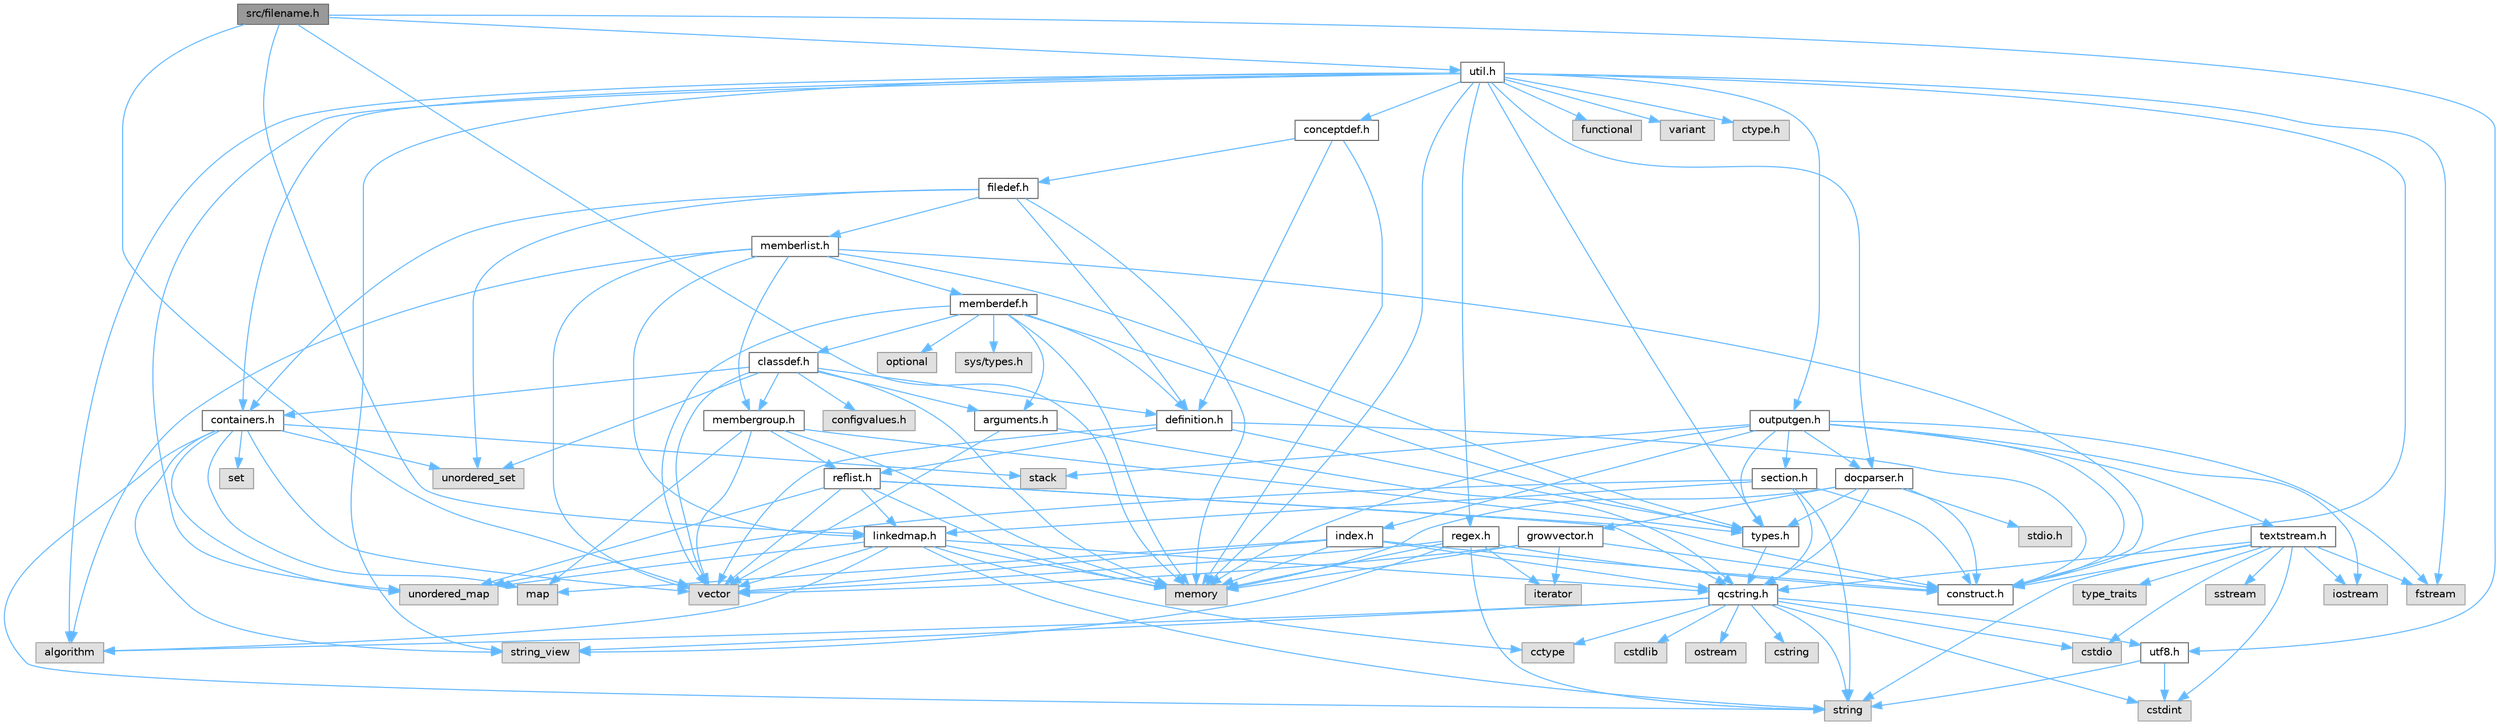 digraph "src/filename.h"
{
 // INTERACTIVE_SVG=YES
 // LATEX_PDF_SIZE
  bgcolor="transparent";
  edge [fontname=Helvetica,fontsize=10,labelfontname=Helvetica,labelfontsize=10];
  node [fontname=Helvetica,fontsize=10,shape=box,height=0.2,width=0.4];
  Node1 [id="Node000001",label="src/filename.h",height=0.2,width=0.4,color="gray40", fillcolor="grey60", style="filled", fontcolor="black",tooltip=" "];
  Node1 -> Node2 [id="edge1_Node000001_Node000002",color="steelblue1",style="solid",tooltip=" "];
  Node2 [id="Node000002",label="memory",height=0.2,width=0.4,color="grey60", fillcolor="#E0E0E0", style="filled",tooltip=" "];
  Node1 -> Node3 [id="edge2_Node000001_Node000003",color="steelblue1",style="solid",tooltip=" "];
  Node3 [id="Node000003",label="vector",height=0.2,width=0.4,color="grey60", fillcolor="#E0E0E0", style="filled",tooltip=" "];
  Node1 -> Node4 [id="edge3_Node000001_Node000004",color="steelblue1",style="solid",tooltip=" "];
  Node4 [id="Node000004",label="linkedmap.h",height=0.2,width=0.4,color="grey40", fillcolor="white", style="filled",URL="$da/de1/linkedmap_8h.html",tooltip=" "];
  Node4 -> Node5 [id="edge4_Node000004_Node000005",color="steelblue1",style="solid",tooltip=" "];
  Node5 [id="Node000005",label="unordered_map",height=0.2,width=0.4,color="grey60", fillcolor="#E0E0E0", style="filled",tooltip=" "];
  Node4 -> Node3 [id="edge5_Node000004_Node000003",color="steelblue1",style="solid",tooltip=" "];
  Node4 -> Node2 [id="edge6_Node000004_Node000002",color="steelblue1",style="solid",tooltip=" "];
  Node4 -> Node6 [id="edge7_Node000004_Node000006",color="steelblue1",style="solid",tooltip=" "];
  Node6 [id="Node000006",label="string",height=0.2,width=0.4,color="grey60", fillcolor="#E0E0E0", style="filled",tooltip=" "];
  Node4 -> Node7 [id="edge8_Node000004_Node000007",color="steelblue1",style="solid",tooltip=" "];
  Node7 [id="Node000007",label="algorithm",height=0.2,width=0.4,color="grey60", fillcolor="#E0E0E0", style="filled",tooltip=" "];
  Node4 -> Node8 [id="edge9_Node000004_Node000008",color="steelblue1",style="solid",tooltip=" "];
  Node8 [id="Node000008",label="cctype",height=0.2,width=0.4,color="grey60", fillcolor="#E0E0E0", style="filled",tooltip=" "];
  Node4 -> Node9 [id="edge10_Node000004_Node000009",color="steelblue1",style="solid",tooltip=" "];
  Node9 [id="Node000009",label="qcstring.h",height=0.2,width=0.4,color="grey40", fillcolor="white", style="filled",URL="$d7/d5c/qcstring_8h.html",tooltip=" "];
  Node9 -> Node6 [id="edge11_Node000009_Node000006",color="steelblue1",style="solid",tooltip=" "];
  Node9 -> Node10 [id="edge12_Node000009_Node000010",color="steelblue1",style="solid",tooltip=" "];
  Node10 [id="Node000010",label="string_view",height=0.2,width=0.4,color="grey60", fillcolor="#E0E0E0", style="filled",tooltip=" "];
  Node9 -> Node7 [id="edge13_Node000009_Node000007",color="steelblue1",style="solid",tooltip=" "];
  Node9 -> Node8 [id="edge14_Node000009_Node000008",color="steelblue1",style="solid",tooltip=" "];
  Node9 -> Node11 [id="edge15_Node000009_Node000011",color="steelblue1",style="solid",tooltip=" "];
  Node11 [id="Node000011",label="cstring",height=0.2,width=0.4,color="grey60", fillcolor="#E0E0E0", style="filled",tooltip=" "];
  Node9 -> Node12 [id="edge16_Node000009_Node000012",color="steelblue1",style="solid",tooltip=" "];
  Node12 [id="Node000012",label="cstdio",height=0.2,width=0.4,color="grey60", fillcolor="#E0E0E0", style="filled",tooltip=" "];
  Node9 -> Node13 [id="edge17_Node000009_Node000013",color="steelblue1",style="solid",tooltip=" "];
  Node13 [id="Node000013",label="cstdlib",height=0.2,width=0.4,color="grey60", fillcolor="#E0E0E0", style="filled",tooltip=" "];
  Node9 -> Node14 [id="edge18_Node000009_Node000014",color="steelblue1",style="solid",tooltip=" "];
  Node14 [id="Node000014",label="cstdint",height=0.2,width=0.4,color="grey60", fillcolor="#E0E0E0", style="filled",tooltip=" "];
  Node9 -> Node15 [id="edge19_Node000009_Node000015",color="steelblue1",style="solid",tooltip=" "];
  Node15 [id="Node000015",label="ostream",height=0.2,width=0.4,color="grey60", fillcolor="#E0E0E0", style="filled",tooltip=" "];
  Node9 -> Node16 [id="edge20_Node000009_Node000016",color="steelblue1",style="solid",tooltip=" "];
  Node16 [id="Node000016",label="utf8.h",height=0.2,width=0.4,color="grey40", fillcolor="white", style="filled",URL="$db/d7c/utf8_8h.html",tooltip="Various UTF8 related helper functions."];
  Node16 -> Node14 [id="edge21_Node000016_Node000014",color="steelblue1",style="solid",tooltip=" "];
  Node16 -> Node6 [id="edge22_Node000016_Node000006",color="steelblue1",style="solid",tooltip=" "];
  Node1 -> Node16 [id="edge23_Node000001_Node000016",color="steelblue1",style="solid",tooltip=" "];
  Node1 -> Node17 [id="edge24_Node000001_Node000017",color="steelblue1",style="solid",tooltip=" "];
  Node17 [id="Node000017",label="util.h",height=0.2,width=0.4,color="grey40", fillcolor="white", style="filled",URL="$d8/d3c/util_8h.html",tooltip="A bunch of utility functions."];
  Node17 -> Node2 [id="edge25_Node000017_Node000002",color="steelblue1",style="solid",tooltip=" "];
  Node17 -> Node5 [id="edge26_Node000017_Node000005",color="steelblue1",style="solid",tooltip=" "];
  Node17 -> Node7 [id="edge27_Node000017_Node000007",color="steelblue1",style="solid",tooltip=" "];
  Node17 -> Node18 [id="edge28_Node000017_Node000018",color="steelblue1",style="solid",tooltip=" "];
  Node18 [id="Node000018",label="functional",height=0.2,width=0.4,color="grey60", fillcolor="#E0E0E0", style="filled",tooltip=" "];
  Node17 -> Node19 [id="edge29_Node000017_Node000019",color="steelblue1",style="solid",tooltip=" "];
  Node19 [id="Node000019",label="fstream",height=0.2,width=0.4,color="grey60", fillcolor="#E0E0E0", style="filled",tooltip=" "];
  Node17 -> Node20 [id="edge30_Node000017_Node000020",color="steelblue1",style="solid",tooltip=" "];
  Node20 [id="Node000020",label="variant",height=0.2,width=0.4,color="grey60", fillcolor="#E0E0E0", style="filled",tooltip=" "];
  Node17 -> Node10 [id="edge31_Node000017_Node000010",color="steelblue1",style="solid",tooltip=" "];
  Node17 -> Node21 [id="edge32_Node000017_Node000021",color="steelblue1",style="solid",tooltip=" "];
  Node21 [id="Node000021",label="ctype.h",height=0.2,width=0.4,color="grey60", fillcolor="#E0E0E0", style="filled",tooltip=" "];
  Node17 -> Node22 [id="edge33_Node000017_Node000022",color="steelblue1",style="solid",tooltip=" "];
  Node22 [id="Node000022",label="types.h",height=0.2,width=0.4,color="grey40", fillcolor="white", style="filled",URL="$d9/d49/types_8h.html",tooltip="This file contains a number of basic enums and types."];
  Node22 -> Node9 [id="edge34_Node000022_Node000009",color="steelblue1",style="solid",tooltip=" "];
  Node17 -> Node23 [id="edge35_Node000017_Node000023",color="steelblue1",style="solid",tooltip=" "];
  Node23 [id="Node000023",label="docparser.h",height=0.2,width=0.4,color="grey40", fillcolor="white", style="filled",URL="$de/d9c/docparser_8h.html",tooltip=" "];
  Node23 -> Node24 [id="edge36_Node000023_Node000024",color="steelblue1",style="solid",tooltip=" "];
  Node24 [id="Node000024",label="stdio.h",height=0.2,width=0.4,color="grey60", fillcolor="#E0E0E0", style="filled",tooltip=" "];
  Node23 -> Node2 [id="edge37_Node000023_Node000002",color="steelblue1",style="solid",tooltip=" "];
  Node23 -> Node9 [id="edge38_Node000023_Node000009",color="steelblue1",style="solid",tooltip=" "];
  Node23 -> Node25 [id="edge39_Node000023_Node000025",color="steelblue1",style="solid",tooltip=" "];
  Node25 [id="Node000025",label="growvector.h",height=0.2,width=0.4,color="grey40", fillcolor="white", style="filled",URL="$d7/d50/growvector_8h.html",tooltip=" "];
  Node25 -> Node3 [id="edge40_Node000025_Node000003",color="steelblue1",style="solid",tooltip=" "];
  Node25 -> Node2 [id="edge41_Node000025_Node000002",color="steelblue1",style="solid",tooltip=" "];
  Node25 -> Node26 [id="edge42_Node000025_Node000026",color="steelblue1",style="solid",tooltip=" "];
  Node26 [id="Node000026",label="iterator",height=0.2,width=0.4,color="grey60", fillcolor="#E0E0E0", style="filled",tooltip=" "];
  Node25 -> Node27 [id="edge43_Node000025_Node000027",color="steelblue1",style="solid",tooltip=" "];
  Node27 [id="Node000027",label="construct.h",height=0.2,width=0.4,color="grey40", fillcolor="white", style="filled",URL="$d7/dfc/construct_8h.html",tooltip=" "];
  Node23 -> Node27 [id="edge44_Node000023_Node000027",color="steelblue1",style="solid",tooltip=" "];
  Node23 -> Node22 [id="edge45_Node000023_Node000022",color="steelblue1",style="solid",tooltip=" "];
  Node17 -> Node28 [id="edge46_Node000017_Node000028",color="steelblue1",style="solid",tooltip=" "];
  Node28 [id="Node000028",label="containers.h",height=0.2,width=0.4,color="grey40", fillcolor="white", style="filled",URL="$d5/d75/containers_8h.html",tooltip=" "];
  Node28 -> Node3 [id="edge47_Node000028_Node000003",color="steelblue1",style="solid",tooltip=" "];
  Node28 -> Node6 [id="edge48_Node000028_Node000006",color="steelblue1",style="solid",tooltip=" "];
  Node28 -> Node10 [id="edge49_Node000028_Node000010",color="steelblue1",style="solid",tooltip=" "];
  Node28 -> Node29 [id="edge50_Node000028_Node000029",color="steelblue1",style="solid",tooltip=" "];
  Node29 [id="Node000029",label="set",height=0.2,width=0.4,color="grey60", fillcolor="#E0E0E0", style="filled",tooltip=" "];
  Node28 -> Node30 [id="edge51_Node000028_Node000030",color="steelblue1",style="solid",tooltip=" "];
  Node30 [id="Node000030",label="map",height=0.2,width=0.4,color="grey60", fillcolor="#E0E0E0", style="filled",tooltip=" "];
  Node28 -> Node31 [id="edge52_Node000028_Node000031",color="steelblue1",style="solid",tooltip=" "];
  Node31 [id="Node000031",label="unordered_set",height=0.2,width=0.4,color="grey60", fillcolor="#E0E0E0", style="filled",tooltip=" "];
  Node28 -> Node5 [id="edge53_Node000028_Node000005",color="steelblue1",style="solid",tooltip=" "];
  Node28 -> Node32 [id="edge54_Node000028_Node000032",color="steelblue1",style="solid",tooltip=" "];
  Node32 [id="Node000032",label="stack",height=0.2,width=0.4,color="grey60", fillcolor="#E0E0E0", style="filled",tooltip=" "];
  Node17 -> Node33 [id="edge55_Node000017_Node000033",color="steelblue1",style="solid",tooltip=" "];
  Node33 [id="Node000033",label="outputgen.h",height=0.2,width=0.4,color="grey40", fillcolor="white", style="filled",URL="$df/d06/outputgen_8h.html",tooltip=" "];
  Node33 -> Node2 [id="edge56_Node000033_Node000002",color="steelblue1",style="solid",tooltip=" "];
  Node33 -> Node32 [id="edge57_Node000033_Node000032",color="steelblue1",style="solid",tooltip=" "];
  Node33 -> Node34 [id="edge58_Node000033_Node000034",color="steelblue1",style="solid",tooltip=" "];
  Node34 [id="Node000034",label="iostream",height=0.2,width=0.4,color="grey60", fillcolor="#E0E0E0", style="filled",tooltip=" "];
  Node33 -> Node19 [id="edge59_Node000033_Node000019",color="steelblue1",style="solid",tooltip=" "];
  Node33 -> Node22 [id="edge60_Node000033_Node000022",color="steelblue1",style="solid",tooltip=" "];
  Node33 -> Node35 [id="edge61_Node000033_Node000035",color="steelblue1",style="solid",tooltip=" "];
  Node35 [id="Node000035",label="index.h",height=0.2,width=0.4,color="grey40", fillcolor="white", style="filled",URL="$d1/db5/index_8h.html",tooltip=" "];
  Node35 -> Node2 [id="edge62_Node000035_Node000002",color="steelblue1",style="solid",tooltip=" "];
  Node35 -> Node3 [id="edge63_Node000035_Node000003",color="steelblue1",style="solid",tooltip=" "];
  Node35 -> Node30 [id="edge64_Node000035_Node000030",color="steelblue1",style="solid",tooltip=" "];
  Node35 -> Node9 [id="edge65_Node000035_Node000009",color="steelblue1",style="solid",tooltip=" "];
  Node35 -> Node27 [id="edge66_Node000035_Node000027",color="steelblue1",style="solid",tooltip=" "];
  Node33 -> Node36 [id="edge67_Node000033_Node000036",color="steelblue1",style="solid",tooltip=" "];
  Node36 [id="Node000036",label="section.h",height=0.2,width=0.4,color="grey40", fillcolor="white", style="filled",URL="$d1/d2a/section_8h.html",tooltip=" "];
  Node36 -> Node6 [id="edge68_Node000036_Node000006",color="steelblue1",style="solid",tooltip=" "];
  Node36 -> Node5 [id="edge69_Node000036_Node000005",color="steelblue1",style="solid",tooltip=" "];
  Node36 -> Node9 [id="edge70_Node000036_Node000009",color="steelblue1",style="solid",tooltip=" "];
  Node36 -> Node4 [id="edge71_Node000036_Node000004",color="steelblue1",style="solid",tooltip=" "];
  Node36 -> Node27 [id="edge72_Node000036_Node000027",color="steelblue1",style="solid",tooltip=" "];
  Node33 -> Node37 [id="edge73_Node000033_Node000037",color="steelblue1",style="solid",tooltip=" "];
  Node37 [id="Node000037",label="textstream.h",height=0.2,width=0.4,color="grey40", fillcolor="white", style="filled",URL="$d4/d7d/textstream_8h.html",tooltip=" "];
  Node37 -> Node6 [id="edge74_Node000037_Node000006",color="steelblue1",style="solid",tooltip=" "];
  Node37 -> Node34 [id="edge75_Node000037_Node000034",color="steelblue1",style="solid",tooltip=" "];
  Node37 -> Node38 [id="edge76_Node000037_Node000038",color="steelblue1",style="solid",tooltip=" "];
  Node38 [id="Node000038",label="sstream",height=0.2,width=0.4,color="grey60", fillcolor="#E0E0E0", style="filled",tooltip=" "];
  Node37 -> Node14 [id="edge77_Node000037_Node000014",color="steelblue1",style="solid",tooltip=" "];
  Node37 -> Node12 [id="edge78_Node000037_Node000012",color="steelblue1",style="solid",tooltip=" "];
  Node37 -> Node19 [id="edge79_Node000037_Node000019",color="steelblue1",style="solid",tooltip=" "];
  Node37 -> Node39 [id="edge80_Node000037_Node000039",color="steelblue1",style="solid",tooltip=" "];
  Node39 [id="Node000039",label="type_traits",height=0.2,width=0.4,color="grey60", fillcolor="#E0E0E0", style="filled",tooltip=" "];
  Node37 -> Node9 [id="edge81_Node000037_Node000009",color="steelblue1",style="solid",tooltip=" "];
  Node37 -> Node27 [id="edge82_Node000037_Node000027",color="steelblue1",style="solid",tooltip=" "];
  Node33 -> Node23 [id="edge83_Node000033_Node000023",color="steelblue1",style="solid",tooltip=" "];
  Node33 -> Node27 [id="edge84_Node000033_Node000027",color="steelblue1",style="solid",tooltip=" "];
  Node17 -> Node40 [id="edge85_Node000017_Node000040",color="steelblue1",style="solid",tooltip=" "];
  Node40 [id="Node000040",label="regex.h",height=0.2,width=0.4,color="grey40", fillcolor="white", style="filled",URL="$d1/d21/regex_8h.html",tooltip=" "];
  Node40 -> Node2 [id="edge86_Node000040_Node000002",color="steelblue1",style="solid",tooltip=" "];
  Node40 -> Node6 [id="edge87_Node000040_Node000006",color="steelblue1",style="solid",tooltip=" "];
  Node40 -> Node10 [id="edge88_Node000040_Node000010",color="steelblue1",style="solid",tooltip=" "];
  Node40 -> Node3 [id="edge89_Node000040_Node000003",color="steelblue1",style="solid",tooltip=" "];
  Node40 -> Node26 [id="edge90_Node000040_Node000026",color="steelblue1",style="solid",tooltip=" "];
  Node40 -> Node27 [id="edge91_Node000040_Node000027",color="steelblue1",style="solid",tooltip=" "];
  Node17 -> Node41 [id="edge92_Node000017_Node000041",color="steelblue1",style="solid",tooltip=" "];
  Node41 [id="Node000041",label="conceptdef.h",height=0.2,width=0.4,color="grey40", fillcolor="white", style="filled",URL="$da/df1/conceptdef_8h.html",tooltip=" "];
  Node41 -> Node2 [id="edge93_Node000041_Node000002",color="steelblue1",style="solid",tooltip=" "];
  Node41 -> Node42 [id="edge94_Node000041_Node000042",color="steelblue1",style="solid",tooltip=" "];
  Node42 [id="Node000042",label="definition.h",height=0.2,width=0.4,color="grey40", fillcolor="white", style="filled",URL="$df/da1/definition_8h.html",tooltip=" "];
  Node42 -> Node3 [id="edge95_Node000042_Node000003",color="steelblue1",style="solid",tooltip=" "];
  Node42 -> Node22 [id="edge96_Node000042_Node000022",color="steelblue1",style="solid",tooltip=" "];
  Node42 -> Node43 [id="edge97_Node000042_Node000043",color="steelblue1",style="solid",tooltip=" "];
  Node43 [id="Node000043",label="reflist.h",height=0.2,width=0.4,color="grey40", fillcolor="white", style="filled",URL="$d1/d02/reflist_8h.html",tooltip=" "];
  Node43 -> Node3 [id="edge98_Node000043_Node000003",color="steelblue1",style="solid",tooltip=" "];
  Node43 -> Node5 [id="edge99_Node000043_Node000005",color="steelblue1",style="solid",tooltip=" "];
  Node43 -> Node2 [id="edge100_Node000043_Node000002",color="steelblue1",style="solid",tooltip=" "];
  Node43 -> Node9 [id="edge101_Node000043_Node000009",color="steelblue1",style="solid",tooltip=" "];
  Node43 -> Node4 [id="edge102_Node000043_Node000004",color="steelblue1",style="solid",tooltip=" "];
  Node43 -> Node27 [id="edge103_Node000043_Node000027",color="steelblue1",style="solid",tooltip=" "];
  Node42 -> Node27 [id="edge104_Node000042_Node000027",color="steelblue1",style="solid",tooltip=" "];
  Node41 -> Node44 [id="edge105_Node000041_Node000044",color="steelblue1",style="solid",tooltip=" "];
  Node44 [id="Node000044",label="filedef.h",height=0.2,width=0.4,color="grey40", fillcolor="white", style="filled",URL="$d4/d3a/filedef_8h.html",tooltip=" "];
  Node44 -> Node2 [id="edge106_Node000044_Node000002",color="steelblue1",style="solid",tooltip=" "];
  Node44 -> Node31 [id="edge107_Node000044_Node000031",color="steelblue1",style="solid",tooltip=" "];
  Node44 -> Node42 [id="edge108_Node000044_Node000042",color="steelblue1",style="solid",tooltip=" "];
  Node44 -> Node45 [id="edge109_Node000044_Node000045",color="steelblue1",style="solid",tooltip=" "];
  Node45 [id="Node000045",label="memberlist.h",height=0.2,width=0.4,color="grey40", fillcolor="white", style="filled",URL="$dd/d78/memberlist_8h.html",tooltip=" "];
  Node45 -> Node3 [id="edge110_Node000045_Node000003",color="steelblue1",style="solid",tooltip=" "];
  Node45 -> Node7 [id="edge111_Node000045_Node000007",color="steelblue1",style="solid",tooltip=" "];
  Node45 -> Node46 [id="edge112_Node000045_Node000046",color="steelblue1",style="solid",tooltip=" "];
  Node46 [id="Node000046",label="memberdef.h",height=0.2,width=0.4,color="grey40", fillcolor="white", style="filled",URL="$d4/d46/memberdef_8h.html",tooltip=" "];
  Node46 -> Node3 [id="edge113_Node000046_Node000003",color="steelblue1",style="solid",tooltip=" "];
  Node46 -> Node2 [id="edge114_Node000046_Node000002",color="steelblue1",style="solid",tooltip=" "];
  Node46 -> Node47 [id="edge115_Node000046_Node000047",color="steelblue1",style="solid",tooltip=" "];
  Node47 [id="Node000047",label="optional",height=0.2,width=0.4,color="grey60", fillcolor="#E0E0E0", style="filled",tooltip=" "];
  Node46 -> Node48 [id="edge116_Node000046_Node000048",color="steelblue1",style="solid",tooltip=" "];
  Node48 [id="Node000048",label="sys/types.h",height=0.2,width=0.4,color="grey60", fillcolor="#E0E0E0", style="filled",tooltip=" "];
  Node46 -> Node22 [id="edge117_Node000046_Node000022",color="steelblue1",style="solid",tooltip=" "];
  Node46 -> Node42 [id="edge118_Node000046_Node000042",color="steelblue1",style="solid",tooltip=" "];
  Node46 -> Node49 [id="edge119_Node000046_Node000049",color="steelblue1",style="solid",tooltip=" "];
  Node49 [id="Node000049",label="arguments.h",height=0.2,width=0.4,color="grey40", fillcolor="white", style="filled",URL="$df/d9b/arguments_8h.html",tooltip=" "];
  Node49 -> Node3 [id="edge120_Node000049_Node000003",color="steelblue1",style="solid",tooltip=" "];
  Node49 -> Node9 [id="edge121_Node000049_Node000009",color="steelblue1",style="solid",tooltip=" "];
  Node46 -> Node50 [id="edge122_Node000046_Node000050",color="steelblue1",style="solid",tooltip=" "];
  Node50 [id="Node000050",label="classdef.h",height=0.2,width=0.4,color="grey40", fillcolor="white", style="filled",URL="$d1/da6/classdef_8h.html",tooltip=" "];
  Node50 -> Node2 [id="edge123_Node000050_Node000002",color="steelblue1",style="solid",tooltip=" "];
  Node50 -> Node3 [id="edge124_Node000050_Node000003",color="steelblue1",style="solid",tooltip=" "];
  Node50 -> Node31 [id="edge125_Node000050_Node000031",color="steelblue1",style="solid",tooltip=" "];
  Node50 -> Node28 [id="edge126_Node000050_Node000028",color="steelblue1",style="solid",tooltip=" "];
  Node50 -> Node42 [id="edge127_Node000050_Node000042",color="steelblue1",style="solid",tooltip=" "];
  Node50 -> Node49 [id="edge128_Node000050_Node000049",color="steelblue1",style="solid",tooltip=" "];
  Node50 -> Node51 [id="edge129_Node000050_Node000051",color="steelblue1",style="solid",tooltip=" "];
  Node51 [id="Node000051",label="membergroup.h",height=0.2,width=0.4,color="grey40", fillcolor="white", style="filled",URL="$d9/d11/membergroup_8h.html",tooltip=" "];
  Node51 -> Node3 [id="edge130_Node000051_Node000003",color="steelblue1",style="solid",tooltip=" "];
  Node51 -> Node30 [id="edge131_Node000051_Node000030",color="steelblue1",style="solid",tooltip=" "];
  Node51 -> Node2 [id="edge132_Node000051_Node000002",color="steelblue1",style="solid",tooltip=" "];
  Node51 -> Node22 [id="edge133_Node000051_Node000022",color="steelblue1",style="solid",tooltip=" "];
  Node51 -> Node43 [id="edge134_Node000051_Node000043",color="steelblue1",style="solid",tooltip=" "];
  Node50 -> Node52 [id="edge135_Node000050_Node000052",color="steelblue1",style="solid",tooltip=" "];
  Node52 [id="Node000052",label="configvalues.h",height=0.2,width=0.4,color="grey60", fillcolor="#E0E0E0", style="filled",tooltip=" "];
  Node45 -> Node4 [id="edge136_Node000045_Node000004",color="steelblue1",style="solid",tooltip=" "];
  Node45 -> Node22 [id="edge137_Node000045_Node000022",color="steelblue1",style="solid",tooltip=" "];
  Node45 -> Node51 [id="edge138_Node000045_Node000051",color="steelblue1",style="solid",tooltip=" "];
  Node45 -> Node27 [id="edge139_Node000045_Node000027",color="steelblue1",style="solid",tooltip=" "];
  Node44 -> Node28 [id="edge140_Node000044_Node000028",color="steelblue1",style="solid",tooltip=" "];
  Node17 -> Node27 [id="edge141_Node000017_Node000027",color="steelblue1",style="solid",tooltip=" "];
}
